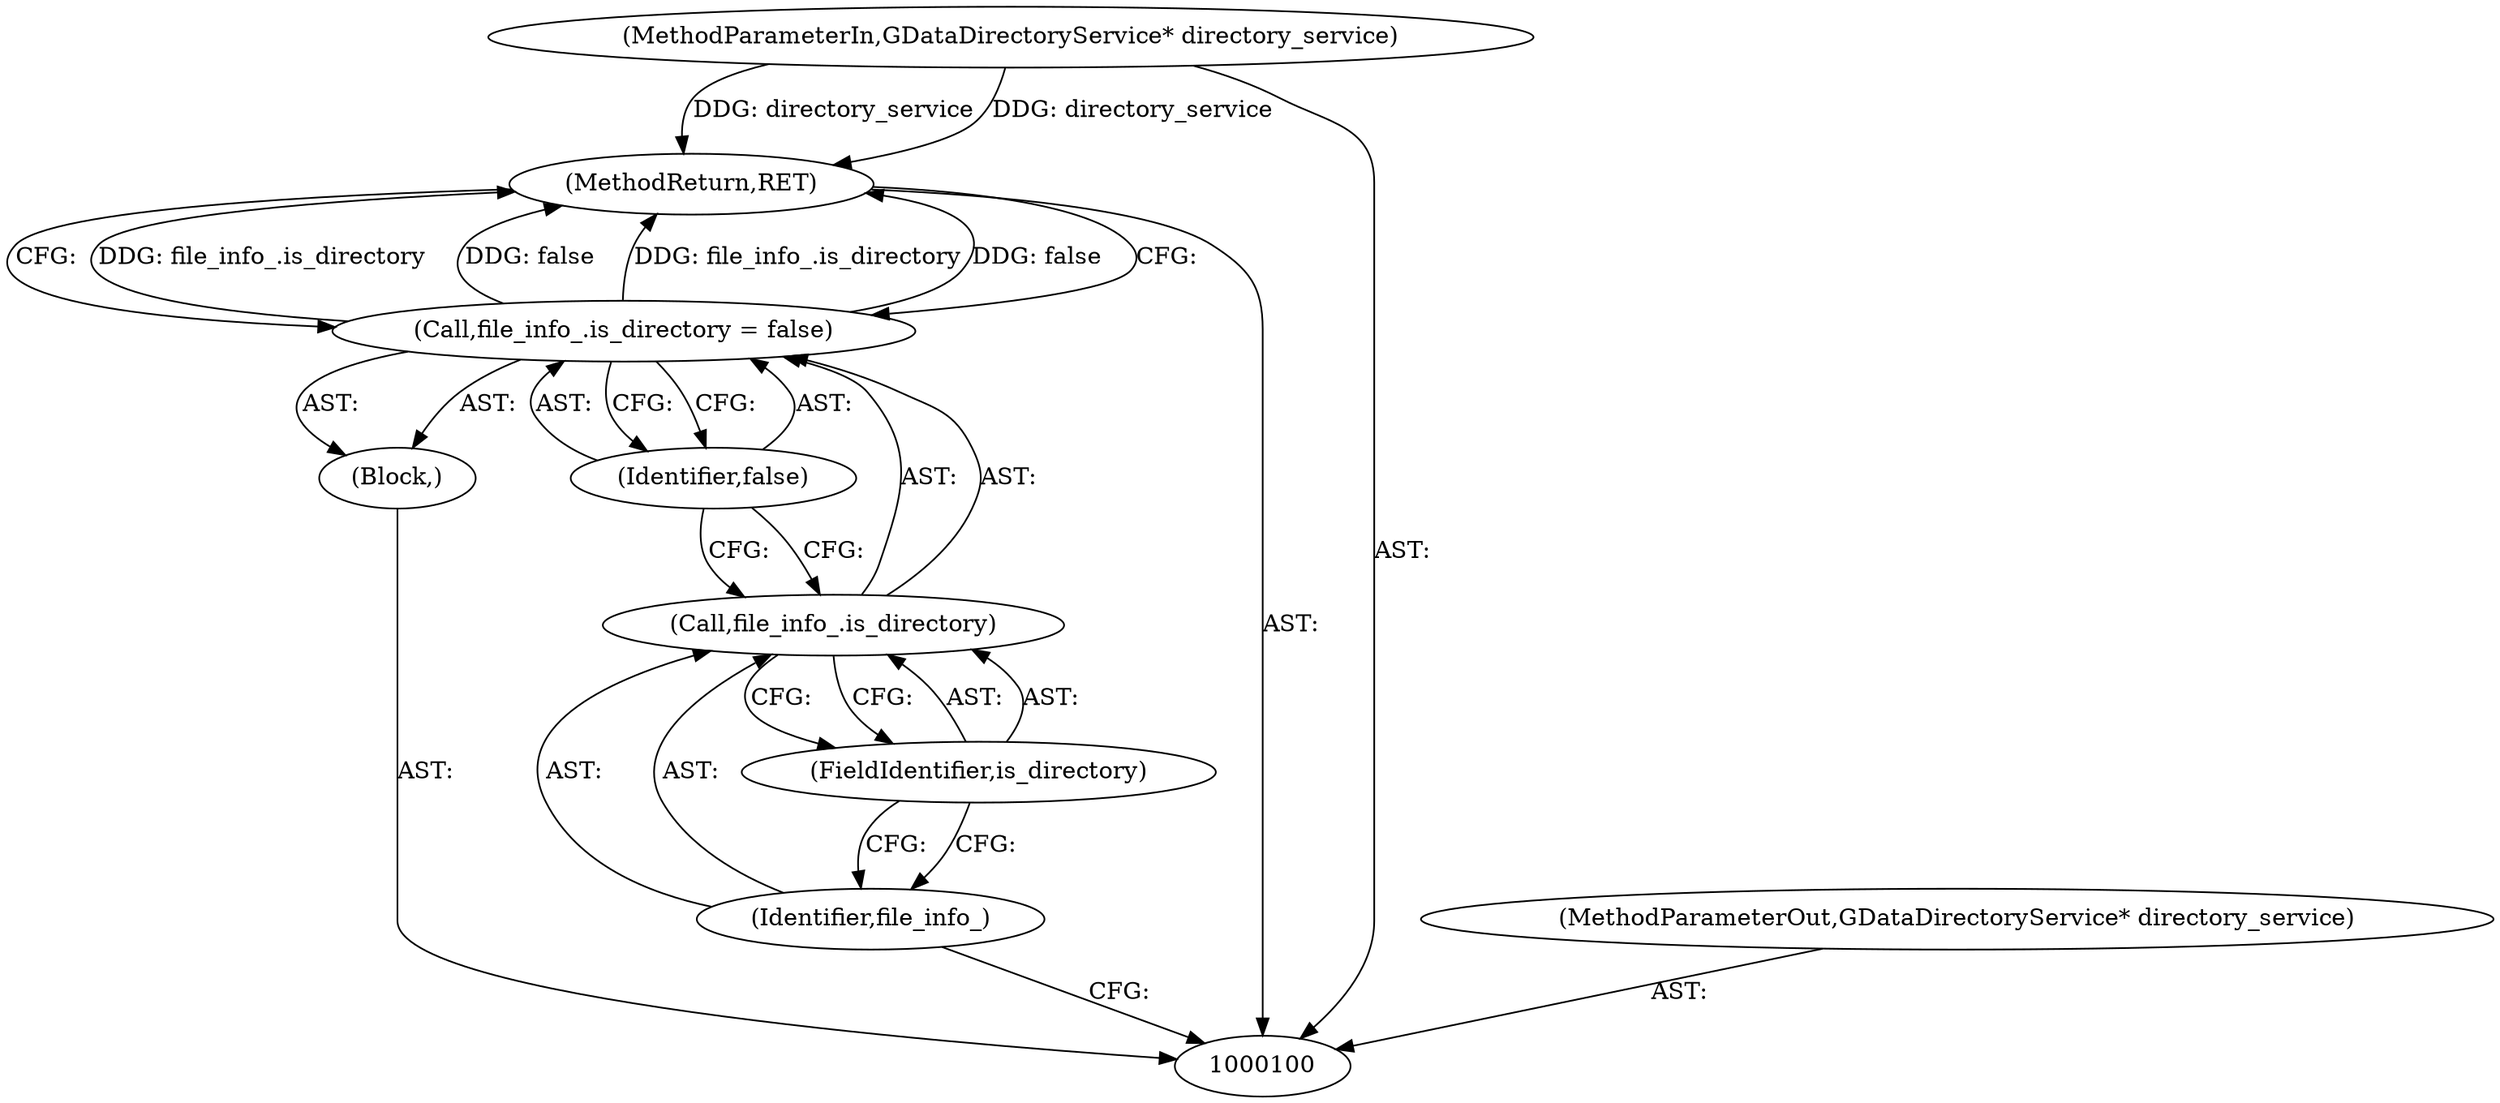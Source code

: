 digraph "0_Chrome_dd3b6fe574edad231c01c78e4647a74c38dc4178_12" {
"1000108" [label="(MethodReturn,RET)"];
"1000101" [label="(MethodParameterIn,GDataDirectoryService* directory_service)"];
"1000124" [label="(MethodParameterOut,GDataDirectoryService* directory_service)"];
"1000102" [label="(Block,)"];
"1000106" [label="(FieldIdentifier,is_directory)"];
"1000107" [label="(Identifier,false)"];
"1000103" [label="(Call,file_info_.is_directory = false)"];
"1000104" [label="(Call,file_info_.is_directory)"];
"1000105" [label="(Identifier,file_info_)"];
"1000108" -> "1000100"  [label="AST: "];
"1000108" -> "1000103"  [label="CFG: "];
"1000103" -> "1000108"  [label="DDG: file_info_.is_directory"];
"1000103" -> "1000108"  [label="DDG: false"];
"1000101" -> "1000108"  [label="DDG: directory_service"];
"1000101" -> "1000100"  [label="AST: "];
"1000101" -> "1000108"  [label="DDG: directory_service"];
"1000124" -> "1000100"  [label="AST: "];
"1000102" -> "1000100"  [label="AST: "];
"1000103" -> "1000102"  [label="AST: "];
"1000106" -> "1000104"  [label="AST: "];
"1000106" -> "1000105"  [label="CFG: "];
"1000104" -> "1000106"  [label="CFG: "];
"1000107" -> "1000103"  [label="AST: "];
"1000107" -> "1000104"  [label="CFG: "];
"1000103" -> "1000107"  [label="CFG: "];
"1000103" -> "1000102"  [label="AST: "];
"1000103" -> "1000107"  [label="CFG: "];
"1000104" -> "1000103"  [label="AST: "];
"1000107" -> "1000103"  [label="AST: "];
"1000108" -> "1000103"  [label="CFG: "];
"1000103" -> "1000108"  [label="DDG: file_info_.is_directory"];
"1000103" -> "1000108"  [label="DDG: false"];
"1000104" -> "1000103"  [label="AST: "];
"1000104" -> "1000106"  [label="CFG: "];
"1000105" -> "1000104"  [label="AST: "];
"1000106" -> "1000104"  [label="AST: "];
"1000107" -> "1000104"  [label="CFG: "];
"1000105" -> "1000104"  [label="AST: "];
"1000105" -> "1000100"  [label="CFG: "];
"1000106" -> "1000105"  [label="CFG: "];
}
